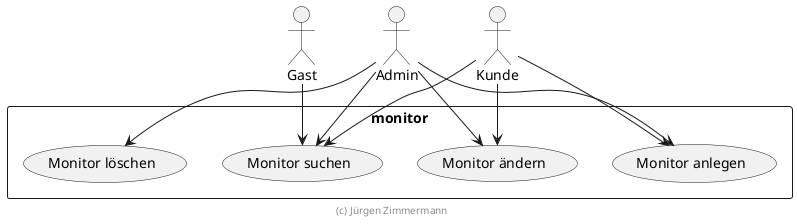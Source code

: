 ' Copyright (C) 2019 - present Juergen Zimmermann, Hochschule Karlsruhe
'
' This program is free software: you can redistribute it and/or modify
' it under the terms of the GNU General Public License as published by
' the Free Software Foundation, either version 3 of the License, or
' (at your option) any later version.
'
' This program is distributed in the hope that it will be useful,
' but WITHOUT ANY WARRANTY; without even the implied warranty of
' MERCHANTABILITY or FITNESS FOR A PARTICULAR PURPOSE.  See the
' GNU General Public License for more details.
'
' You should have received a copy of the GNU General Public License
' along with this program.  If not, see <https://www.gnu.org/licenses/>.

' Preview durch <Alt>d

@startuml Use Cases

actor Gast
actor Admin
actor Kunde

rectangle monitor {
    Gast --> (Monitor suchen)
    Admin --> (Monitor suchen)
    Admin --> (Monitor anlegen)
    Admin --> (Monitor ändern)
    Admin --> (Monitor löschen)
    Kunde --> (Monitor suchen)
    Kunde --> (Monitor anlegen)
    Kunde --> (Monitor ändern)
}

footer (c) Jürgen Zimmermann

@enduml
